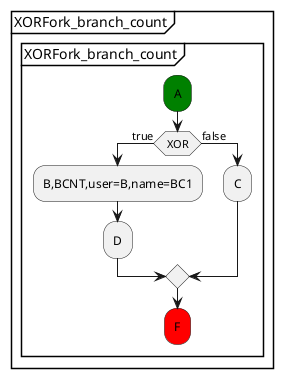 @startuml
partition "XORFork_branch_count" {
    group "XORFork_branch_count"
        #green:A;
        if (XOR) then (true)
            :B,BCNT,user=B,name=BC1;
            :D;
        else (false)
            :C;
        endif
        #red:F;
    end group
}
@enduml